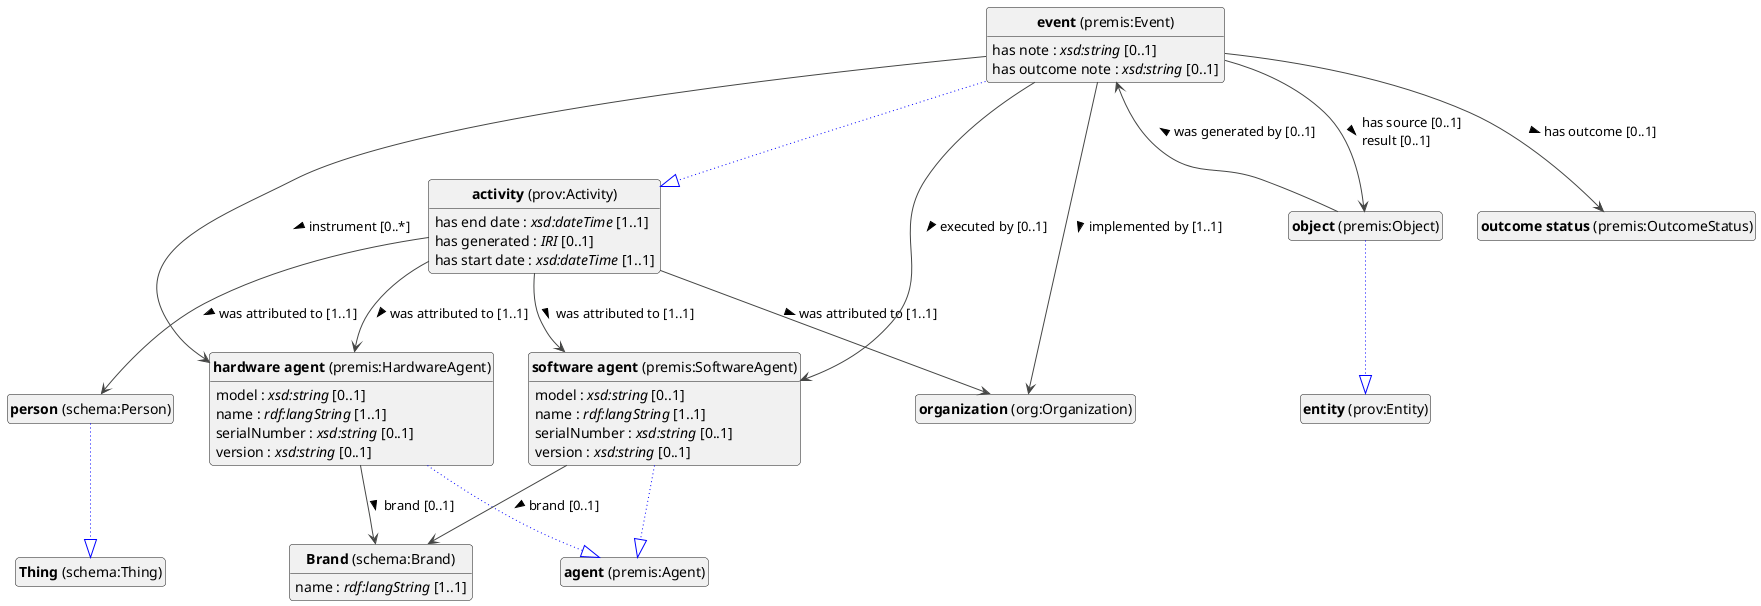 @startuml
!theme vibrant
skinparam classFontSize 14
!define LIGHTORANGE
skinparam componentStyle uml2
skinparam wrapMessageWidth 1000
skinparam wrapWidth 1000
' skinparam ArrowColor #Maroon
' Remove shadows
skinparam shadowing false
'skinparam linetype polyline
skinparam ArrowMessageAlignment left
top to bottom direction


class "<b>Brand</b> (schema:Brand)" as schema_Brand [[#schema%3ABrand]]
class "<b>activity</b> (prov:Activity)" as prov_Activity [[#prov%3AActivity]]
class "<b>event</b> (premis:Event)" as premis_Event [[#premis%3AEvent]]
class "<b>activity</b> (prov:Activity)" as prov_Activity [[#prov%3AActivity]]
class "<b>hardware agent</b> (premis:HardwareAgent)" as premis_HardwareAgent [[#premis%3AHardwareAgent]]
class "<b>agent</b> (premis:Agent)" as premis_Agent [[#premis%3AAgent]]
class "<b>object</b> (premis:Object)" as premis_Object [[#premis%3AObject]]
class "<b>entity</b> (prov:Entity)" as prov_Entity [[#prov%3AEntity]]
class "<b>organization</b> (org:Organization)" as org_Organization [[../../organization/en#org%3AOrganization]]
class "<b>outcome status</b> (premis:OutcomeStatus)" as premis_OutcomeStatus [[#premis%3AOutcomeStatus]]
class "<b>person</b> (schema:Person)" as schema_Person [[../../organization/en#schema%3APerson]]
class "<b>Thing</b> (schema:Thing)" as schema_Thing [[#schema%3AThing]]
class "<b>software agent</b> (premis:SoftwareAgent)" as premis_SoftwareAgent [[#premis%3ASoftwareAgent]]
class "<b>agent</b> (premis:Agent)" as premis_Agent [[#premis%3AAgent]]


schema_Brand : name : <i>rdf:langString</i> [1..1]



prov_Activity : has end date : <i>xsd:dateTime</i> [1..1]
prov_Activity : has generated : <i>IRI</i> [0..1]
prov_Activity : has start date : <i>xsd:dateTime</i> [1..1]

prov_Activity --> org_Organization :was attributed to [1..1]  > 
prov_Activity --> premis_HardwareAgent :was attributed to [1..1]  > 
prov_Activity --> premis_SoftwareAgent :was attributed to [1..1]  > 
prov_Activity --> schema_Person :was attributed to [1..1]  > 


premis_Event --|> prov_Activity #blue;line.dotted;text:blue

premis_Event : has note : <i>xsd:string</i> [0..1]
premis_Event : has outcome note : <i>xsd:string</i> [0..1]
premis_Event --> org_Organization :implemented by [1..1]  > 
premis_Event --> premis_HardwareAgent :instrument [0..*]  > 
premis_Event --> premis_Object :has source [0..1]  \lresult [0..1]  > 
premis_Event --> premis_OutcomeStatus :has outcome [0..1]  > 
premis_Event --> premis_SoftwareAgent :executed by [0..1]  > 


premis_HardwareAgent --|> premis_Agent #blue;line.dotted;text:blue

premis_HardwareAgent : model : <i>xsd:string</i> [0..1]
premis_HardwareAgent : name : <i>rdf:langString</i> [1..1]
premis_HardwareAgent : serialNumber : <i>xsd:string</i> [0..1]
premis_HardwareAgent : version : <i>xsd:string</i> [0..1]

premis_HardwareAgent --> schema_Brand :brand [0..1]  > 


premis_Object --|> prov_Entity #blue;line.dotted;text:blue

premis_Object --> premis_Event :was generated by [0..1]  > 





schema_Person --|> schema_Thing #blue;line.dotted;text:blue


premis_SoftwareAgent --|> premis_Agent #blue;line.dotted;text:blue

premis_SoftwareAgent : model : <i>xsd:string</i> [0..1]
premis_SoftwareAgent : name : <i>rdf:langString</i> [1..1]
premis_SoftwareAgent : serialNumber : <i>xsd:string</i> [0..1]
premis_SoftwareAgent : version : <i>xsd:string</i> [0..1]

premis_SoftwareAgent --> schema_Brand :brand [0..1]  > 



hide circle
hide methods
hide empty members
@enduml


